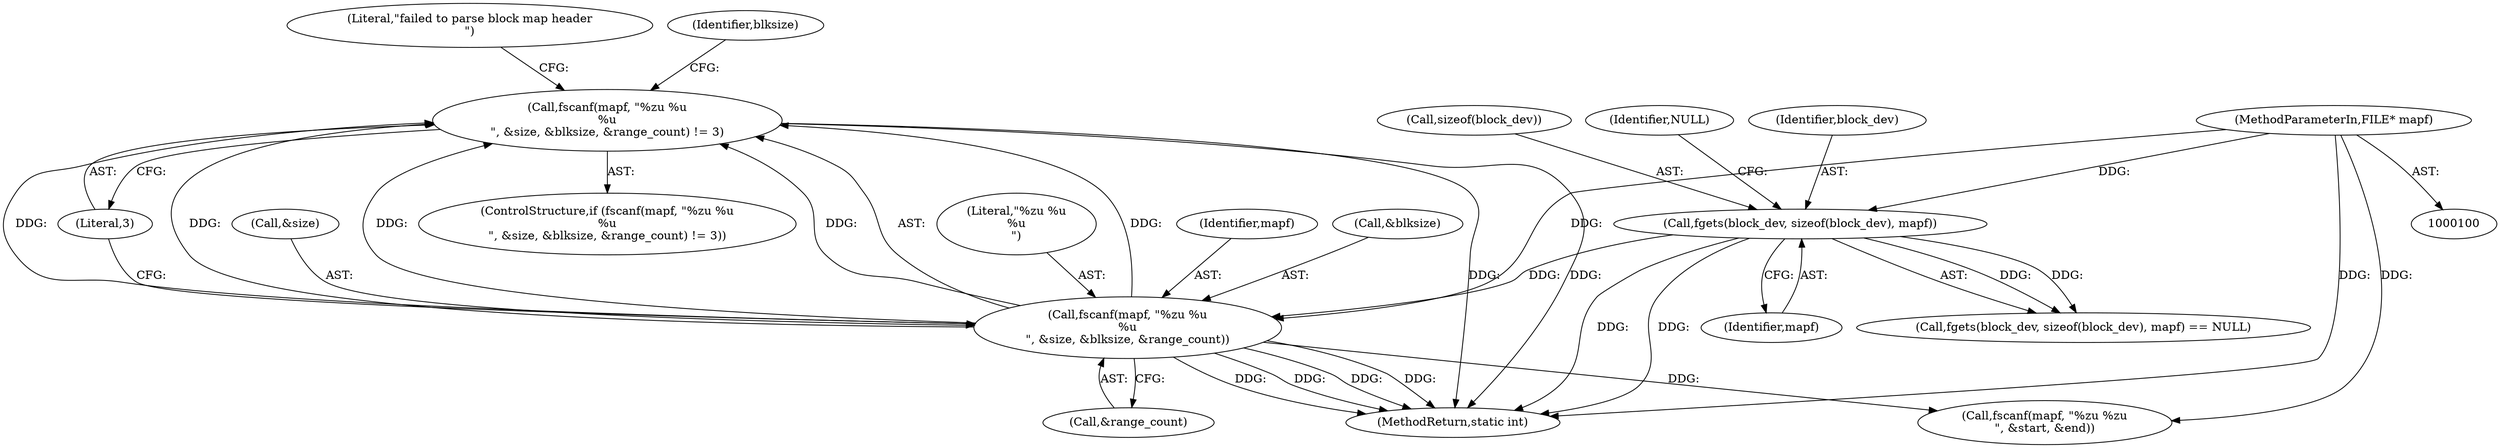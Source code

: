digraph "0_Android_28a566f7731b4cb76d2a9ba16d997ac5aeb07dad@API" {
"1000149" [label="(Call,fscanf(mapf, \"%zu %u\n%u\n\", &size, &blksize, &range_count) != 3)"];
"1000150" [label="(Call,fscanf(mapf, \"%zu %u\n%u\n\", &size, &blksize, &range_count))"];
"1000112" [label="(Call,fgets(block_dev, sizeof(block_dev), mapf))"];
"1000101" [label="(MethodParameterIn,FILE* mapf)"];
"1000475" [label="(MethodReturn,static int)"];
"1000151" [label="(Identifier,mapf)"];
"1000157" [label="(Call,&range_count)"];
"1000155" [label="(Call,&blksize)"];
"1000111" [label="(Call,fgets(block_dev, sizeof(block_dev), mapf) == NULL)"];
"1000117" [label="(Identifier,NULL)"];
"1000113" [label="(Identifier,block_dev)"];
"1000101" [label="(MethodParameterIn,FILE* mapf)"];
"1000148" [label="(ControlStructure,if (fscanf(mapf, \"%zu %u\n%u\n\", &size, &blksize, &range_count) != 3))"];
"1000153" [label="(Call,&size)"];
"1000159" [label="(Literal,3)"];
"1000162" [label="(Literal,\"failed to parse block map header\n\")"];
"1000112" [label="(Call,fgets(block_dev, sizeof(block_dev), mapf))"];
"1000168" [label="(Identifier,blksize)"];
"1000149" [label="(Call,fscanf(mapf, \"%zu %u\n%u\n\", &size, &blksize, &range_count) != 3)"];
"1000116" [label="(Identifier,mapf)"];
"1000152" [label="(Literal,\"%zu %u\n%u\n\")"];
"1000114" [label="(Call,sizeof(block_dev))"];
"1000150" [label="(Call,fscanf(mapf, \"%zu %u\n%u\n\", &size, &blksize, &range_count))"];
"1000324" [label="(Call,fscanf(mapf, \"%zu %zu\n\", &start, &end))"];
"1000149" -> "1000148"  [label="AST: "];
"1000149" -> "1000159"  [label="CFG: "];
"1000150" -> "1000149"  [label="AST: "];
"1000159" -> "1000149"  [label="AST: "];
"1000162" -> "1000149"  [label="CFG: "];
"1000168" -> "1000149"  [label="CFG: "];
"1000149" -> "1000475"  [label="DDG: "];
"1000149" -> "1000475"  [label="DDG: "];
"1000150" -> "1000149"  [label="DDG: "];
"1000150" -> "1000149"  [label="DDG: "];
"1000150" -> "1000149"  [label="DDG: "];
"1000150" -> "1000149"  [label="DDG: "];
"1000150" -> "1000149"  [label="DDG: "];
"1000150" -> "1000157"  [label="CFG: "];
"1000151" -> "1000150"  [label="AST: "];
"1000152" -> "1000150"  [label="AST: "];
"1000153" -> "1000150"  [label="AST: "];
"1000155" -> "1000150"  [label="AST: "];
"1000157" -> "1000150"  [label="AST: "];
"1000159" -> "1000150"  [label="CFG: "];
"1000150" -> "1000475"  [label="DDG: "];
"1000150" -> "1000475"  [label="DDG: "];
"1000150" -> "1000475"  [label="DDG: "];
"1000150" -> "1000475"  [label="DDG: "];
"1000112" -> "1000150"  [label="DDG: "];
"1000101" -> "1000150"  [label="DDG: "];
"1000150" -> "1000324"  [label="DDG: "];
"1000112" -> "1000111"  [label="AST: "];
"1000112" -> "1000116"  [label="CFG: "];
"1000113" -> "1000112"  [label="AST: "];
"1000114" -> "1000112"  [label="AST: "];
"1000116" -> "1000112"  [label="AST: "];
"1000117" -> "1000112"  [label="CFG: "];
"1000112" -> "1000475"  [label="DDG: "];
"1000112" -> "1000475"  [label="DDG: "];
"1000112" -> "1000111"  [label="DDG: "];
"1000112" -> "1000111"  [label="DDG: "];
"1000101" -> "1000112"  [label="DDG: "];
"1000101" -> "1000100"  [label="AST: "];
"1000101" -> "1000475"  [label="DDG: "];
"1000101" -> "1000324"  [label="DDG: "];
}
